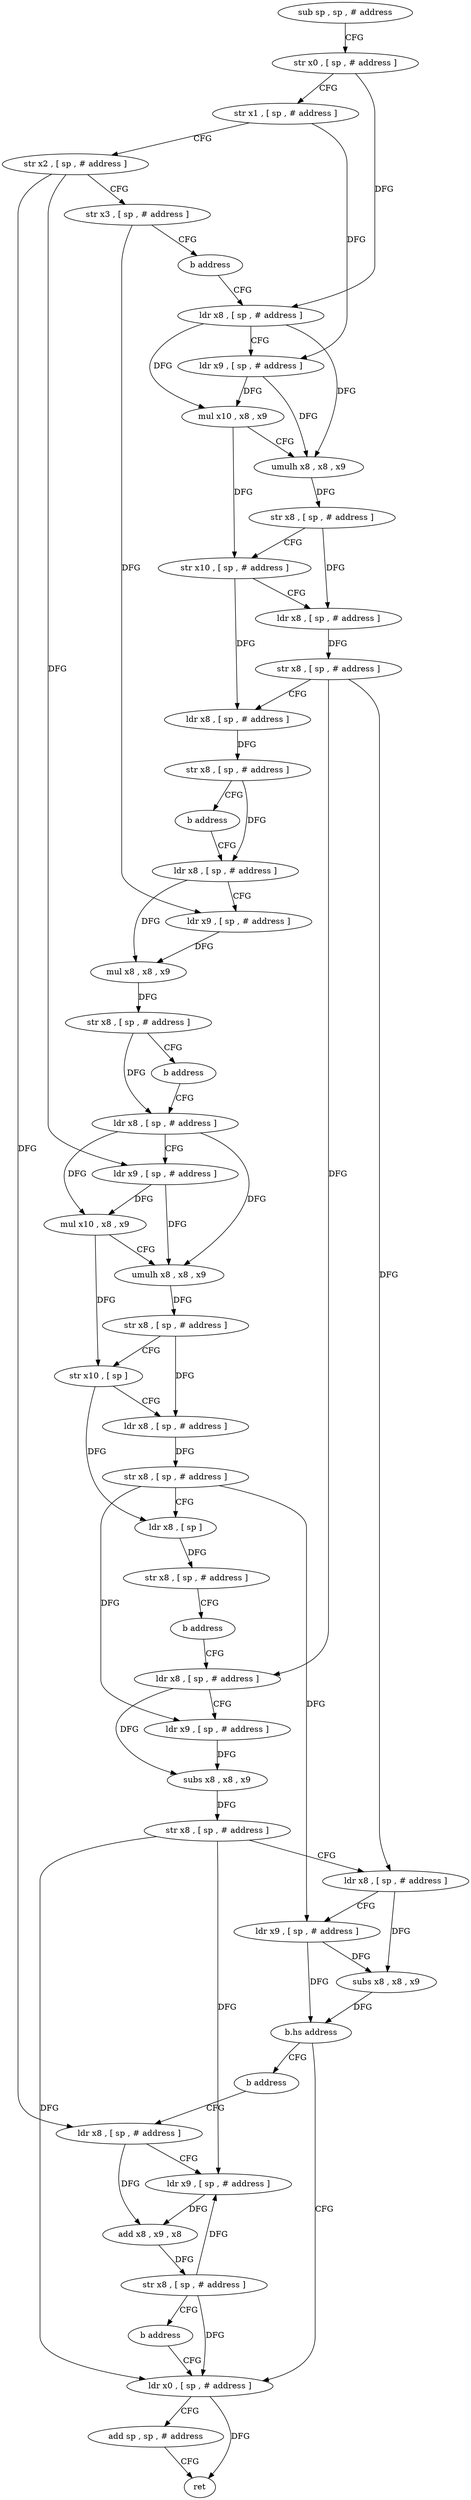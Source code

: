 digraph "func" {
"4219564" [label = "sub sp , sp , # address" ]
"4219568" [label = "str x0 , [ sp , # address ]" ]
"4219572" [label = "str x1 , [ sp , # address ]" ]
"4219576" [label = "str x2 , [ sp , # address ]" ]
"4219580" [label = "str x3 , [ sp , # address ]" ]
"4219584" [label = "b address" ]
"4219588" [label = "ldr x8 , [ sp , # address ]" ]
"4219592" [label = "ldr x9 , [ sp , # address ]" ]
"4219596" [label = "mul x10 , x8 , x9" ]
"4219600" [label = "umulh x8 , x8 , x9" ]
"4219604" [label = "str x8 , [ sp , # address ]" ]
"4219608" [label = "str x10 , [ sp , # address ]" ]
"4219612" [label = "ldr x8 , [ sp , # address ]" ]
"4219616" [label = "str x8 , [ sp , # address ]" ]
"4219620" [label = "ldr x8 , [ sp , # address ]" ]
"4219624" [label = "str x8 , [ sp , # address ]" ]
"4219628" [label = "b address" ]
"4219632" [label = "ldr x8 , [ sp , # address ]" ]
"4219636" [label = "ldr x9 , [ sp , # address ]" ]
"4219640" [label = "mul x8 , x8 , x9" ]
"4219644" [label = "str x8 , [ sp , # address ]" ]
"4219648" [label = "b address" ]
"4219652" [label = "ldr x8 , [ sp , # address ]" ]
"4219656" [label = "ldr x9 , [ sp , # address ]" ]
"4219660" [label = "mul x10 , x8 , x9" ]
"4219664" [label = "umulh x8 , x8 , x9" ]
"4219668" [label = "str x8 , [ sp , # address ]" ]
"4219672" [label = "str x10 , [ sp ]" ]
"4219676" [label = "ldr x8 , [ sp , # address ]" ]
"4219680" [label = "str x8 , [ sp , # address ]" ]
"4219684" [label = "ldr x8 , [ sp ]" ]
"4219688" [label = "str x8 , [ sp , # address ]" ]
"4219692" [label = "b address" ]
"4219696" [label = "ldr x8 , [ sp , # address ]" ]
"4219700" [label = "ldr x9 , [ sp , # address ]" ]
"4219704" [label = "subs x8 , x8 , x9" ]
"4219708" [label = "str x8 , [ sp , # address ]" ]
"4219712" [label = "ldr x8 , [ sp , # address ]" ]
"4219716" [label = "ldr x9 , [ sp , # address ]" ]
"4219720" [label = "subs x8 , x8 , x9" ]
"4219724" [label = "b.hs address" ]
"4219752" [label = "ldr x0 , [ sp , # address ]" ]
"4219728" [label = "b address" ]
"4219756" [label = "add sp , sp , # address" ]
"4219760" [label = "ret" ]
"4219732" [label = "ldr x8 , [ sp , # address ]" ]
"4219736" [label = "ldr x9 , [ sp , # address ]" ]
"4219740" [label = "add x8 , x9 , x8" ]
"4219744" [label = "str x8 , [ sp , # address ]" ]
"4219748" [label = "b address" ]
"4219564" -> "4219568" [ label = "CFG" ]
"4219568" -> "4219572" [ label = "CFG" ]
"4219568" -> "4219588" [ label = "DFG" ]
"4219572" -> "4219576" [ label = "CFG" ]
"4219572" -> "4219592" [ label = "DFG" ]
"4219576" -> "4219580" [ label = "CFG" ]
"4219576" -> "4219656" [ label = "DFG" ]
"4219576" -> "4219732" [ label = "DFG" ]
"4219580" -> "4219584" [ label = "CFG" ]
"4219580" -> "4219636" [ label = "DFG" ]
"4219584" -> "4219588" [ label = "CFG" ]
"4219588" -> "4219592" [ label = "CFG" ]
"4219588" -> "4219596" [ label = "DFG" ]
"4219588" -> "4219600" [ label = "DFG" ]
"4219592" -> "4219596" [ label = "DFG" ]
"4219592" -> "4219600" [ label = "DFG" ]
"4219596" -> "4219600" [ label = "CFG" ]
"4219596" -> "4219608" [ label = "DFG" ]
"4219600" -> "4219604" [ label = "DFG" ]
"4219604" -> "4219608" [ label = "CFG" ]
"4219604" -> "4219612" [ label = "DFG" ]
"4219608" -> "4219612" [ label = "CFG" ]
"4219608" -> "4219620" [ label = "DFG" ]
"4219612" -> "4219616" [ label = "DFG" ]
"4219616" -> "4219620" [ label = "CFG" ]
"4219616" -> "4219696" [ label = "DFG" ]
"4219616" -> "4219712" [ label = "DFG" ]
"4219620" -> "4219624" [ label = "DFG" ]
"4219624" -> "4219628" [ label = "CFG" ]
"4219624" -> "4219632" [ label = "DFG" ]
"4219628" -> "4219632" [ label = "CFG" ]
"4219632" -> "4219636" [ label = "CFG" ]
"4219632" -> "4219640" [ label = "DFG" ]
"4219636" -> "4219640" [ label = "DFG" ]
"4219640" -> "4219644" [ label = "DFG" ]
"4219644" -> "4219648" [ label = "CFG" ]
"4219644" -> "4219652" [ label = "DFG" ]
"4219648" -> "4219652" [ label = "CFG" ]
"4219652" -> "4219656" [ label = "CFG" ]
"4219652" -> "4219660" [ label = "DFG" ]
"4219652" -> "4219664" [ label = "DFG" ]
"4219656" -> "4219660" [ label = "DFG" ]
"4219656" -> "4219664" [ label = "DFG" ]
"4219660" -> "4219664" [ label = "CFG" ]
"4219660" -> "4219672" [ label = "DFG" ]
"4219664" -> "4219668" [ label = "DFG" ]
"4219668" -> "4219672" [ label = "CFG" ]
"4219668" -> "4219676" [ label = "DFG" ]
"4219672" -> "4219676" [ label = "CFG" ]
"4219672" -> "4219684" [ label = "DFG" ]
"4219676" -> "4219680" [ label = "DFG" ]
"4219680" -> "4219684" [ label = "CFG" ]
"4219680" -> "4219700" [ label = "DFG" ]
"4219680" -> "4219716" [ label = "DFG" ]
"4219684" -> "4219688" [ label = "DFG" ]
"4219688" -> "4219692" [ label = "CFG" ]
"4219692" -> "4219696" [ label = "CFG" ]
"4219696" -> "4219700" [ label = "CFG" ]
"4219696" -> "4219704" [ label = "DFG" ]
"4219700" -> "4219704" [ label = "DFG" ]
"4219704" -> "4219708" [ label = "DFG" ]
"4219708" -> "4219712" [ label = "CFG" ]
"4219708" -> "4219752" [ label = "DFG" ]
"4219708" -> "4219736" [ label = "DFG" ]
"4219712" -> "4219716" [ label = "CFG" ]
"4219712" -> "4219720" [ label = "DFG" ]
"4219716" -> "4219720" [ label = "DFG" ]
"4219716" -> "4219724" [ label = "DFG" ]
"4219720" -> "4219724" [ label = "DFG" ]
"4219724" -> "4219752" [ label = "CFG" ]
"4219724" -> "4219728" [ label = "CFG" ]
"4219752" -> "4219756" [ label = "CFG" ]
"4219752" -> "4219760" [ label = "DFG" ]
"4219728" -> "4219732" [ label = "CFG" ]
"4219756" -> "4219760" [ label = "CFG" ]
"4219732" -> "4219736" [ label = "CFG" ]
"4219732" -> "4219740" [ label = "DFG" ]
"4219736" -> "4219740" [ label = "DFG" ]
"4219740" -> "4219744" [ label = "DFG" ]
"4219744" -> "4219748" [ label = "CFG" ]
"4219744" -> "4219752" [ label = "DFG" ]
"4219744" -> "4219736" [ label = "DFG" ]
"4219748" -> "4219752" [ label = "CFG" ]
}

